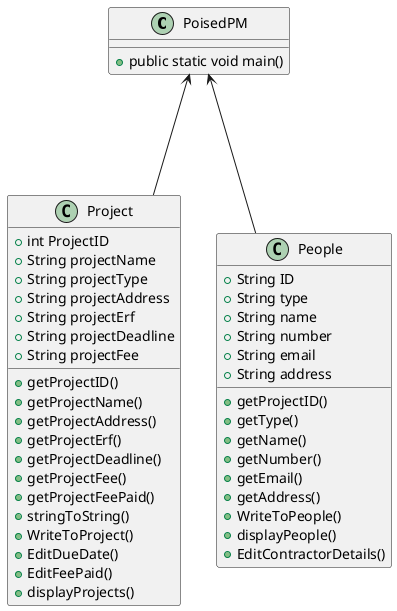 @startuml
class PoisedPM{
    +public static void main()
}
class Project{
    +int ProjectID
    +String projectName
    +String projectType
    +String projectAddress
    +String projectErf
    +String projectDeadline
    +String projectFee
    +getProjectID()
    +getProjectName()
    +getProjectAddress()
    +getProjectErf()
    +getProjectDeadline()
    +getProjectFee()
    +getProjectFeePaid()
    +stringToString()
    +WriteToProject()
    +EditDueDate()
    +EditFeePaid()
    +displayProjects()

}
class People{
    +String ID
    +String type
    +String name
    +String number
    +String email
    +String address
    +getProjectID()
    +getType()
    +getName()
    +getNumber()
    +getEmail()
    +getAddress()
    +WriteToPeople()
    +displayPeople()
    +EditContractorDetails()
}
PoisedPM <--- People
PoisedPM <--- Project


@enduml